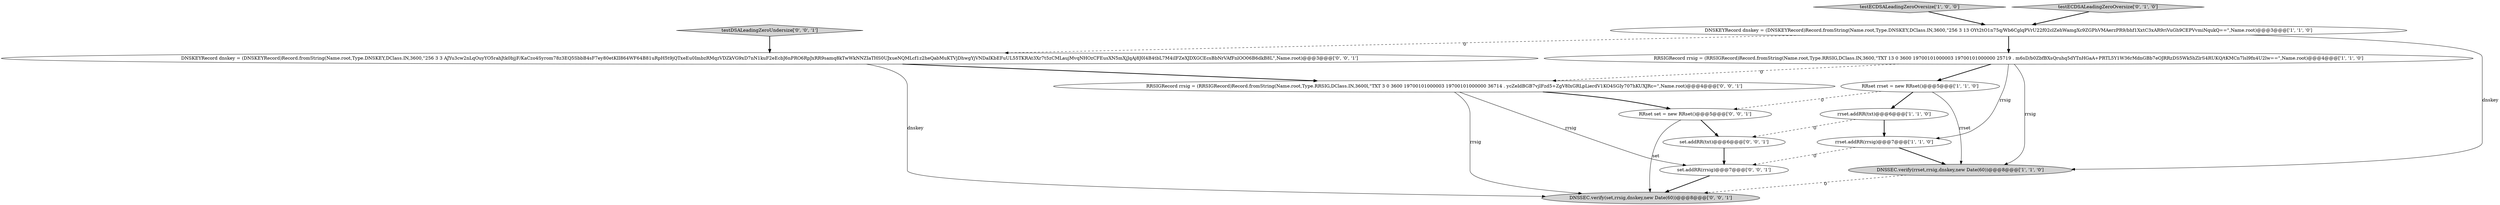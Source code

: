 digraph {
9 [style = filled, label = "RRset set = new RRset()@@@5@@@['0', '0', '1']", fillcolor = white, shape = ellipse image = "AAA0AAABBB3BBB"];
14 [style = filled, label = "set.addRR(rrsig)@@@7@@@['0', '0', '1']", fillcolor = white, shape = ellipse image = "AAA0AAABBB3BBB"];
4 [style = filled, label = "DNSKEYRecord dnskey = (DNSKEYRecord)Record.fromString(Name.root,Type.DNSKEY,DClass.IN,3600,\"256 3 13 OYt2tO1n75q/Wb6CglqPVrU22f02clZehWamgXc9ZGPhVMAerzPR9/bhf1XxtC3xAR9riVuGh9CEPVvmiNqukQ==\",Name.root)@@@3@@@['1', '1', '0']", fillcolor = white, shape = ellipse image = "AAA0AAABBB1BBB"];
6 [style = filled, label = "testECDSALeadingZeroOversize['1', '0', '0']", fillcolor = lightgray, shape = diamond image = "AAA0AAABBB1BBB"];
11 [style = filled, label = "RRSIGRecord rrsig = (RRSIGRecord)Record.fromString(Name.root,Type.RRSIG,DClass.IN,3600l,\"TXT 3 0 3600 19700101000003 19700101000000 36714 . ycZeIdBGB7vjlFzd5+ZgV8IxGRLpLierdV1KO4SGIy707hKUXJRc=\",Name.root)@@@4@@@['0', '0', '1']", fillcolor = white, shape = ellipse image = "AAA0AAABBB3BBB"];
1 [style = filled, label = "DNSSEC.verify(rrset,rrsig,dnskey,new Date(60))@@@8@@@['1', '1', '0']", fillcolor = lightgray, shape = ellipse image = "AAA0AAABBB1BBB"];
13 [style = filled, label = "DNSKEYRecord dnskey = (DNSKEYRecord)Record.fromString(Name.root,Type.DNSKEY,DClass.IN,3600,\"256 3 3 AJYu3cw2nLqOuyYO5rahJtk0bjjF/KaCzo4Syrom78z3EQ5SbbB4sF7ey80etKII864WF64B81uRpH5t9jQTxeEu0ImbzRMqzVDZkVG9xD7nN1kuF2eEcbJ6nPRO6RpJxRR9samq8kTwWkNNZIaTHS0UJxueNQMLcf1z2heQabMuKTVjDhwgYjVNDaIKbEFuUL55TKRAt3Xr7t5zCMLaujMvqNHOzCFEusXN5mXjJqAj8J0l4B4tbL7M4iIFZeXJDXGCEcsBbNrVAfFnlOO06B6dkB8L\",Name.root)@@@3@@@['0', '0', '1']", fillcolor = white, shape = ellipse image = "AAA0AAABBB3BBB"];
10 [style = filled, label = "DNSSEC.verify(set,rrsig,dnskey,new Date(60))@@@8@@@['0', '0', '1']", fillcolor = lightgray, shape = ellipse image = "AAA0AAABBB3BBB"];
8 [style = filled, label = "set.addRR(txt)@@@6@@@['0', '0', '1']", fillcolor = white, shape = ellipse image = "AAA0AAABBB3BBB"];
7 [style = filled, label = "testECDSALeadingZeroOversize['0', '1', '0']", fillcolor = lightgray, shape = diamond image = "AAA0AAABBB2BBB"];
3 [style = filled, label = "RRSIGRecord rrsig = (RRSIGRecord)Record.fromString(Name.root,Type.RRSIG,DClass.IN,3600,\"TXT 13 0 3600 19700101000003 19700101000000 25719 . m6sD/b0ZbfBXsQruhq5dYTnHGaA+PRTL5Y1W36rMdnGBb7eOJRRzDS5Wk5hZlrS4RUKQ/tKMCn7lsl9fn4U2lw==\",Name.root)@@@4@@@['1', '1', '0']", fillcolor = white, shape = ellipse image = "AAA0AAABBB1BBB"];
5 [style = filled, label = "RRset rrset = new RRset()@@@5@@@['1', '1', '0']", fillcolor = white, shape = ellipse image = "AAA0AAABBB1BBB"];
2 [style = filled, label = "rrset.addRR(rrsig)@@@7@@@['1', '1', '0']", fillcolor = white, shape = ellipse image = "AAA0AAABBB1BBB"];
0 [style = filled, label = "rrset.addRR(txt)@@@6@@@['1', '1', '0']", fillcolor = white, shape = ellipse image = "AAA0AAABBB1BBB"];
12 [style = filled, label = "testDSALeadingZeroUndersize['0', '0', '1']", fillcolor = lightgray, shape = diamond image = "AAA0AAABBB3BBB"];
3->1 [style = solid, label="rrsig"];
4->3 [style = bold, label=""];
2->1 [style = bold, label=""];
5->1 [style = solid, label="rrset"];
4->1 [style = solid, label="dnskey"];
0->2 [style = bold, label=""];
11->14 [style = solid, label="rrsig"];
8->14 [style = bold, label=""];
14->10 [style = bold, label=""];
5->9 [style = dashed, label="0"];
3->2 [style = solid, label="rrsig"];
1->10 [style = dashed, label="0"];
7->4 [style = bold, label=""];
13->10 [style = solid, label="dnskey"];
11->9 [style = bold, label=""];
9->8 [style = bold, label=""];
13->11 [style = bold, label=""];
12->13 [style = bold, label=""];
6->4 [style = bold, label=""];
9->10 [style = solid, label="set"];
3->5 [style = bold, label=""];
2->14 [style = dashed, label="0"];
5->0 [style = bold, label=""];
11->10 [style = solid, label="rrsig"];
0->8 [style = dashed, label="0"];
4->13 [style = dashed, label="0"];
3->11 [style = dashed, label="0"];
}
